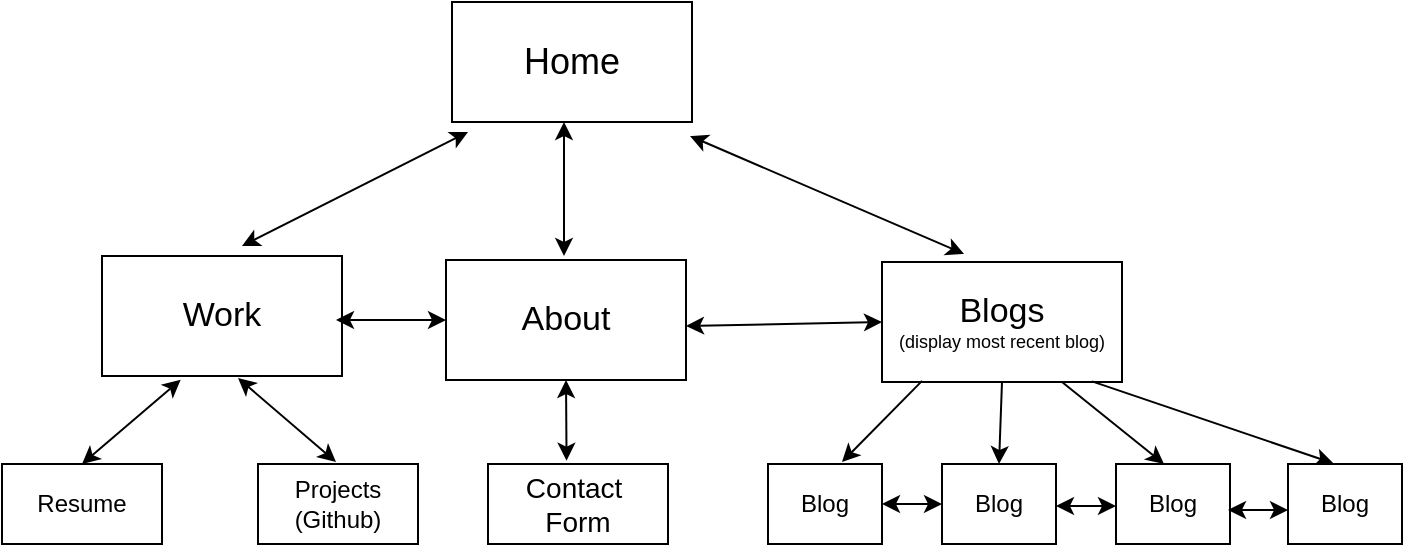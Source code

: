 <mxfile version="21.8.1" type="github">
  <diagram name="Page-1" id="a--ZzU4W-bKJNmL7ei0A">
    <mxGraphModel dx="1500" dy="797" grid="1" gridSize="10" guides="1" tooltips="1" connect="1" arrows="1" fold="1" page="1" pageScale="1" pageWidth="850" pageHeight="1100" math="0" shadow="0">
      <root>
        <mxCell id="0" />
        <mxCell id="1" parent="0" />
        <mxCell id="WhSMHZKAbw6ikrpGeqXE-1" value="&lt;font style=&quot;font-size: 18px;&quot;&gt;Home&lt;/font&gt;" style="rounded=0;whiteSpace=wrap;html=1;" vertex="1" parent="1">
          <mxGeometry x="297" y="120" width="120" height="60" as="geometry" />
        </mxCell>
        <mxCell id="WhSMHZKAbw6ikrpGeqXE-3" value="&lt;div&gt;&lt;font style=&quot;font-size: 17px;&quot;&gt;Blogs&lt;/font&gt;&lt;/div&gt;&lt;div style=&quot;font-size: 9px;&quot;&gt;&lt;font style=&quot;font-size: 9px;&quot;&gt;(display most recent blog)&lt;br&gt;&lt;/font&gt;&lt;/div&gt;" style="rounded=0;whiteSpace=wrap;html=1;" vertex="1" parent="1">
          <mxGeometry x="512" y="250" width="120" height="60" as="geometry" />
        </mxCell>
        <mxCell id="WhSMHZKAbw6ikrpGeqXE-4" value="&lt;font style=&quot;font-size: 17px;&quot;&gt;Work&lt;/font&gt;" style="rounded=0;whiteSpace=wrap;html=1;" vertex="1" parent="1">
          <mxGeometry x="122" y="247" width="120" height="60" as="geometry" />
        </mxCell>
        <mxCell id="WhSMHZKAbw6ikrpGeqXE-7" value="About" style="rounded=0;whiteSpace=wrap;html=1;fontSize=17;" vertex="1" parent="1">
          <mxGeometry x="294" y="249" width="120" height="60" as="geometry" />
        </mxCell>
        <mxCell id="WhSMHZKAbw6ikrpGeqXE-9" value="" style="endArrow=classic;startArrow=classic;html=1;rounded=0;entryX=0.5;entryY=1;entryDx=0;entryDy=0;exitX=0.5;exitY=0;exitDx=0;exitDy=0;" edge="1" parent="1">
          <mxGeometry width="50" height="50" relative="1" as="geometry">
            <mxPoint x="353" y="247" as="sourcePoint" />
            <mxPoint x="353" y="180" as="targetPoint" />
          </mxGeometry>
        </mxCell>
        <mxCell id="WhSMHZKAbw6ikrpGeqXE-14" value="" style="endArrow=classic;startArrow=classic;html=1;rounded=0;entryX=0.067;entryY=1.083;entryDx=0;entryDy=0;entryPerimeter=0;exitX=0.583;exitY=-0.083;exitDx=0;exitDy=0;exitPerimeter=0;" edge="1" parent="1" source="WhSMHZKAbw6ikrpGeqXE-4" target="WhSMHZKAbw6ikrpGeqXE-1">
          <mxGeometry width="50" height="50" relative="1" as="geometry">
            <mxPoint x="382" y="410" as="sourcePoint" />
            <mxPoint x="432" y="360" as="targetPoint" />
          </mxGeometry>
        </mxCell>
        <mxCell id="WhSMHZKAbw6ikrpGeqXE-15" value="" style="endArrow=classic;startArrow=classic;html=1;rounded=0;entryX=0.342;entryY=-0.067;entryDx=0;entryDy=0;entryPerimeter=0;exitX=0.583;exitY=-0.083;exitDx=0;exitDy=0;exitPerimeter=0;" edge="1" parent="1" target="WhSMHZKAbw6ikrpGeqXE-3">
          <mxGeometry width="50" height="50" relative="1" as="geometry">
            <mxPoint x="416" y="187" as="sourcePoint" />
            <mxPoint x="529" y="244" as="targetPoint" />
          </mxGeometry>
        </mxCell>
        <mxCell id="WhSMHZKAbw6ikrpGeqXE-16" value="Blog" style="rounded=0;whiteSpace=wrap;html=1;" vertex="1" parent="1">
          <mxGeometry x="455" y="351" width="57" height="40" as="geometry" />
        </mxCell>
        <mxCell id="WhSMHZKAbw6ikrpGeqXE-22" value="" style="endArrow=classic;html=1;rounded=0;exitX=0.167;exitY=0.991;exitDx=0;exitDy=0;exitPerimeter=0;" edge="1" parent="1" source="WhSMHZKAbw6ikrpGeqXE-3">
          <mxGeometry width="50" height="50" relative="1" as="geometry">
            <mxPoint x="562" y="310" as="sourcePoint" />
            <mxPoint x="492" y="350" as="targetPoint" />
          </mxGeometry>
        </mxCell>
        <mxCell id="WhSMHZKAbw6ikrpGeqXE-23" value="" style="endArrow=classic;html=1;rounded=0;entryX=0.398;entryY=-0.008;entryDx=0;entryDy=0;entryPerimeter=0;exitX=0.875;exitY=0.995;exitDx=0;exitDy=0;exitPerimeter=0;" edge="1" parent="1" source="WhSMHZKAbw6ikrpGeqXE-3" target="WhSMHZKAbw6ikrpGeqXE-26">
          <mxGeometry width="50" height="50" relative="1" as="geometry">
            <mxPoint x="662" y="309" as="sourcePoint" />
            <mxPoint x="714" y="339" as="targetPoint" />
          </mxGeometry>
        </mxCell>
        <mxCell id="WhSMHZKAbw6ikrpGeqXE-24" value="Blog" style="rounded=0;whiteSpace=wrap;html=1;" vertex="1" parent="1">
          <mxGeometry x="542" y="351" width="57" height="40" as="geometry" />
        </mxCell>
        <mxCell id="WhSMHZKAbw6ikrpGeqXE-26" value="Blog" style="rounded=0;whiteSpace=wrap;html=1;" vertex="1" parent="1">
          <mxGeometry x="715" y="351" width="57" height="40" as="geometry" />
        </mxCell>
        <mxCell id="WhSMHZKAbw6ikrpGeqXE-27" value="Blog" style="rounded=0;whiteSpace=wrap;html=1;" vertex="1" parent="1">
          <mxGeometry x="629" y="351" width="57" height="40" as="geometry" />
        </mxCell>
        <mxCell id="WhSMHZKAbw6ikrpGeqXE-28" value="" style="endArrow=classic;html=1;rounded=0;entryX=0.5;entryY=0;entryDx=0;entryDy=0;exitX=0.5;exitY=1;exitDx=0;exitDy=0;" edge="1" parent="1" source="WhSMHZKAbw6ikrpGeqXE-3" target="WhSMHZKAbw6ikrpGeqXE-24">
          <mxGeometry width="50" height="50" relative="1" as="geometry">
            <mxPoint x="592" y="310" as="sourcePoint" />
            <mxPoint x="532" y="300" as="targetPoint" />
          </mxGeometry>
        </mxCell>
        <mxCell id="WhSMHZKAbw6ikrpGeqXE-29" value="" style="endArrow=classic;html=1;rounded=0;entryX=0.5;entryY=0;entryDx=0;entryDy=0;exitX=0.75;exitY=1;exitDx=0;exitDy=0;" edge="1" parent="1" source="WhSMHZKAbw6ikrpGeqXE-3">
          <mxGeometry width="50" height="50" relative="1" as="geometry">
            <mxPoint x="632" y="310" as="sourcePoint" />
            <mxPoint x="653" y="351" as="targetPoint" />
          </mxGeometry>
        </mxCell>
        <mxCell id="WhSMHZKAbw6ikrpGeqXE-30" value="" style="endArrow=classic;startArrow=classic;html=1;rounded=0;exitX=1;exitY=0.5;exitDx=0;exitDy=0;entryX=0;entryY=0.5;entryDx=0;entryDy=0;" edge="1" parent="1" source="WhSMHZKAbw6ikrpGeqXE-16" target="WhSMHZKAbw6ikrpGeqXE-24">
          <mxGeometry width="50" height="50" relative="1" as="geometry">
            <mxPoint x="542" y="430" as="sourcePoint" />
            <mxPoint x="592" y="380" as="targetPoint" />
          </mxGeometry>
        </mxCell>
        <mxCell id="WhSMHZKAbw6ikrpGeqXE-31" value="" style="endArrow=classic;startArrow=classic;html=1;rounded=0;exitX=1;exitY=0.5;exitDx=0;exitDy=0;entryX=0;entryY=0.5;entryDx=0;entryDy=0;" edge="1" parent="1">
          <mxGeometry width="50" height="50" relative="1" as="geometry">
            <mxPoint x="599" y="372" as="sourcePoint" />
            <mxPoint x="629" y="372" as="targetPoint" />
          </mxGeometry>
        </mxCell>
        <mxCell id="WhSMHZKAbw6ikrpGeqXE-32" value="" style="endArrow=classic;startArrow=classic;html=1;rounded=0;exitX=1;exitY=0.5;exitDx=0;exitDy=0;entryX=0;entryY=0.5;entryDx=0;entryDy=0;" edge="1" parent="1">
          <mxGeometry width="50" height="50" relative="1" as="geometry">
            <mxPoint x="685" y="374" as="sourcePoint" />
            <mxPoint x="715" y="374" as="targetPoint" />
          </mxGeometry>
        </mxCell>
        <mxCell id="WhSMHZKAbw6ikrpGeqXE-34" value="Resume" style="rounded=0;whiteSpace=wrap;html=1;" vertex="1" parent="1">
          <mxGeometry x="72" y="351" width="80" height="40" as="geometry" />
        </mxCell>
        <mxCell id="WhSMHZKAbw6ikrpGeqXE-35" value="&lt;div&gt;Projects&lt;/div&gt;&lt;div&gt;(Github)&lt;br&gt;&lt;/div&gt;" style="rounded=0;whiteSpace=wrap;html=1;" vertex="1" parent="1">
          <mxGeometry x="200" y="351" width="80" height="40" as="geometry" />
        </mxCell>
        <mxCell id="WhSMHZKAbw6ikrpGeqXE-36" value="" style="endArrow=classic;startArrow=classic;html=1;rounded=0;entryX=0.328;entryY=1.031;entryDx=0;entryDy=0;entryPerimeter=0;exitX=0.5;exitY=0;exitDx=0;exitDy=0;" edge="1" parent="1" source="WhSMHZKAbw6ikrpGeqXE-34" target="WhSMHZKAbw6ikrpGeqXE-4">
          <mxGeometry width="50" height="50" relative="1" as="geometry">
            <mxPoint x="252" y="330" as="sourcePoint" />
            <mxPoint x="302" y="280" as="targetPoint" />
          </mxGeometry>
        </mxCell>
        <mxCell id="WhSMHZKAbw6ikrpGeqXE-37" value="" style="endArrow=classic;startArrow=classic;html=1;rounded=0;entryX=0.328;entryY=1.031;entryDx=0;entryDy=0;entryPerimeter=0;exitX=0.5;exitY=0;exitDx=0;exitDy=0;" edge="1" parent="1">
          <mxGeometry width="50" height="50" relative="1" as="geometry">
            <mxPoint x="239" y="350" as="sourcePoint" />
            <mxPoint x="190" y="308" as="targetPoint" />
          </mxGeometry>
        </mxCell>
        <mxCell id="WhSMHZKAbw6ikrpGeqXE-39" value="" style="endArrow=classic;startArrow=classic;html=1;rounded=0;exitX=1;exitY=0.5;exitDx=0;exitDy=0;" edge="1" parent="1" target="WhSMHZKAbw6ikrpGeqXE-7">
          <mxGeometry width="50" height="50" relative="1" as="geometry">
            <mxPoint x="239" y="279" as="sourcePoint" />
            <mxPoint x="374" y="279" as="targetPoint" />
          </mxGeometry>
        </mxCell>
        <mxCell id="WhSMHZKAbw6ikrpGeqXE-41" value="&lt;div style=&quot;font-size: 14px;&quot;&gt;Contact&amp;nbsp;&lt;/div&gt;&lt;div style=&quot;font-size: 14px;&quot;&gt;Form&lt;br&gt;&lt;/div&gt;" style="rounded=0;whiteSpace=wrap;html=1;" vertex="1" parent="1">
          <mxGeometry x="315" y="351" width="90" height="40" as="geometry" />
        </mxCell>
        <mxCell id="WhSMHZKAbw6ikrpGeqXE-43" value="" style="endArrow=classic;startArrow=classic;html=1;rounded=0;exitX=0.392;exitY=-0.041;exitDx=0;exitDy=0;exitPerimeter=0;entryX=0.5;entryY=1;entryDx=0;entryDy=0;" edge="1" parent="1" target="WhSMHZKAbw6ikrpGeqXE-7">
          <mxGeometry width="50" height="50" relative="1" as="geometry">
            <mxPoint x="354.28" y="349.36" as="sourcePoint" />
            <mxPoint x="356" y="309" as="targetPoint" />
          </mxGeometry>
        </mxCell>
        <mxCell id="WhSMHZKAbw6ikrpGeqXE-44" value="" style="endArrow=classic;startArrow=classic;html=1;rounded=0;exitX=1;exitY=0.5;exitDx=0;exitDy=0;entryX=0;entryY=0.5;entryDx=0;entryDy=0;" edge="1" parent="1" target="WhSMHZKAbw6ikrpGeqXE-3">
          <mxGeometry width="50" height="50" relative="1" as="geometry">
            <mxPoint x="414" y="282" as="sourcePoint" />
            <mxPoint x="469" y="282" as="targetPoint" />
          </mxGeometry>
        </mxCell>
      </root>
    </mxGraphModel>
  </diagram>
</mxfile>
